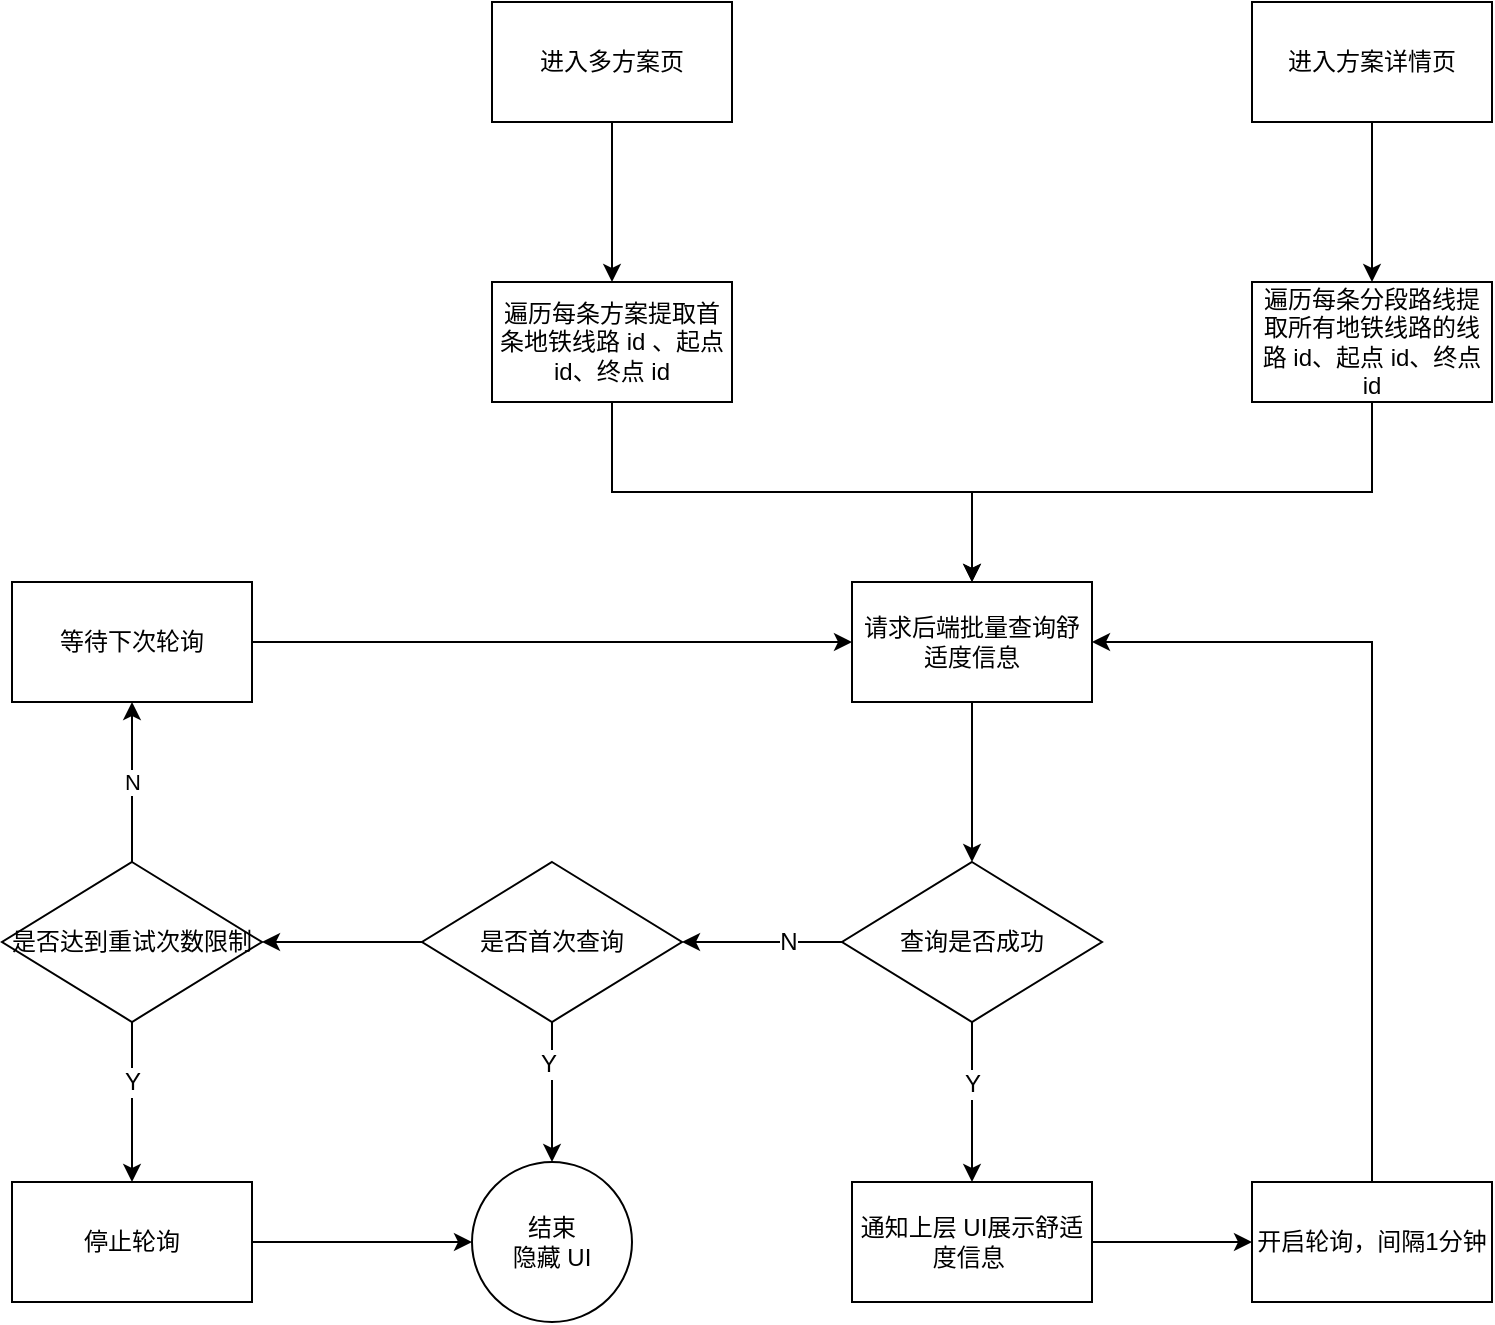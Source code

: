 <mxfile version="12.6.8" type="github">
  <diagram id="gPn4T5LWa-5Pv8imsY5v" name="Page-1">
    <mxGraphModel dx="2355" dy="692" grid="1" gridSize="10" guides="1" tooltips="1" connect="1" arrows="1" fold="1" page="1" pageScale="1" pageWidth="1169" pageHeight="827" math="0" shadow="0">
      <root>
        <mxCell id="0"/>
        <mxCell id="1" parent="0"/>
        <mxCell id="HenfjSH_k8gea2s9kb1--4" value="" style="edgeStyle=orthogonalEdgeStyle;rounded=0;orthogonalLoop=1;jettySize=auto;html=1;" edge="1" parent="1" source="HenfjSH_k8gea2s9kb1--1" target="HenfjSH_k8gea2s9kb1--3">
          <mxGeometry relative="1" as="geometry"/>
        </mxCell>
        <mxCell id="HenfjSH_k8gea2s9kb1--1" value="进入多方案页" style="rounded=0;whiteSpace=wrap;html=1;" vertex="1" parent="1">
          <mxGeometry x="170" y="60" width="120" height="60" as="geometry"/>
        </mxCell>
        <mxCell id="HenfjSH_k8gea2s9kb1--8" style="edgeStyle=orthogonalEdgeStyle;rounded=0;orthogonalLoop=1;jettySize=auto;html=1;exitX=0.5;exitY=1;exitDx=0;exitDy=0;entryX=0.5;entryY=0;entryDx=0;entryDy=0;" edge="1" parent="1" source="HenfjSH_k8gea2s9kb1--3" target="HenfjSH_k8gea2s9kb1--7">
          <mxGeometry relative="1" as="geometry"/>
        </mxCell>
        <mxCell id="HenfjSH_k8gea2s9kb1--3" value="遍历每条方案提取首条地铁线路 id 、起点 id、终点 id" style="rounded=0;whiteSpace=wrap;html=1;" vertex="1" parent="1">
          <mxGeometry x="170" y="200" width="120" height="60" as="geometry"/>
        </mxCell>
        <mxCell id="HenfjSH_k8gea2s9kb1--6" value="" style="edgeStyle=orthogonalEdgeStyle;rounded=0;orthogonalLoop=1;jettySize=auto;html=1;" edge="1" parent="1" source="HenfjSH_k8gea2s9kb1--2" target="HenfjSH_k8gea2s9kb1--5">
          <mxGeometry relative="1" as="geometry"/>
        </mxCell>
        <mxCell id="HenfjSH_k8gea2s9kb1--2" value="进入方案详情页" style="rounded=0;whiteSpace=wrap;html=1;" vertex="1" parent="1">
          <mxGeometry x="550" y="60" width="120" height="60" as="geometry"/>
        </mxCell>
        <mxCell id="HenfjSH_k8gea2s9kb1--9" style="edgeStyle=orthogonalEdgeStyle;rounded=0;orthogonalLoop=1;jettySize=auto;html=1;exitX=0.5;exitY=1;exitDx=0;exitDy=0;entryX=0.5;entryY=0;entryDx=0;entryDy=0;" edge="1" parent="1" source="HenfjSH_k8gea2s9kb1--5" target="HenfjSH_k8gea2s9kb1--7">
          <mxGeometry relative="1" as="geometry"/>
        </mxCell>
        <mxCell id="HenfjSH_k8gea2s9kb1--5" value="遍历每条分段路线提取所有地铁线路的线路 id、起点 id、终点 id" style="rounded=0;whiteSpace=wrap;html=1;" vertex="1" parent="1">
          <mxGeometry x="550" y="200" width="120" height="60" as="geometry"/>
        </mxCell>
        <mxCell id="HenfjSH_k8gea2s9kb1--11" style="edgeStyle=orthogonalEdgeStyle;rounded=0;orthogonalLoop=1;jettySize=auto;html=1;exitX=0.5;exitY=1;exitDx=0;exitDy=0;entryX=0.5;entryY=0;entryDx=0;entryDy=0;" edge="1" parent="1" source="HenfjSH_k8gea2s9kb1--7" target="HenfjSH_k8gea2s9kb1--10">
          <mxGeometry relative="1" as="geometry"/>
        </mxCell>
        <mxCell id="HenfjSH_k8gea2s9kb1--7" value="请求后端批量查询舒适度信息" style="rounded=0;whiteSpace=wrap;html=1;" vertex="1" parent="1">
          <mxGeometry x="350" y="350" width="120" height="60" as="geometry"/>
        </mxCell>
        <mxCell id="HenfjSH_k8gea2s9kb1--13" value="" style="edgeStyle=orthogonalEdgeStyle;rounded=0;orthogonalLoop=1;jettySize=auto;html=1;" edge="1" parent="1" source="HenfjSH_k8gea2s9kb1--10">
          <mxGeometry relative="1" as="geometry">
            <mxPoint x="410" y="650" as="targetPoint"/>
          </mxGeometry>
        </mxCell>
        <mxCell id="HenfjSH_k8gea2s9kb1--20" value="Y" style="text;html=1;align=center;verticalAlign=middle;resizable=0;points=[];labelBackgroundColor=#ffffff;" vertex="1" connectable="0" parent="HenfjSH_k8gea2s9kb1--13">
          <mxGeometry x="-0.225" relative="1" as="geometry">
            <mxPoint as="offset"/>
          </mxGeometry>
        </mxCell>
        <mxCell id="HenfjSH_k8gea2s9kb1--22" value="" style="edgeStyle=orthogonalEdgeStyle;rounded=0;orthogonalLoop=1;jettySize=auto;html=1;" edge="1" parent="1" source="HenfjSH_k8gea2s9kb1--10" target="HenfjSH_k8gea2s9kb1--21">
          <mxGeometry relative="1" as="geometry"/>
        </mxCell>
        <mxCell id="HenfjSH_k8gea2s9kb1--23" value="N" style="text;html=1;align=center;verticalAlign=middle;resizable=0;points=[];labelBackgroundColor=#ffffff;" vertex="1" connectable="0" parent="HenfjSH_k8gea2s9kb1--22">
          <mxGeometry x="-0.325" relative="1" as="geometry">
            <mxPoint as="offset"/>
          </mxGeometry>
        </mxCell>
        <mxCell id="HenfjSH_k8gea2s9kb1--10" value="查询是否成功" style="rhombus;whiteSpace=wrap;html=1;" vertex="1" parent="1">
          <mxGeometry x="345" y="490" width="130" height="80" as="geometry"/>
        </mxCell>
        <mxCell id="HenfjSH_k8gea2s9kb1--25" value="" style="edgeStyle=orthogonalEdgeStyle;rounded=0;orthogonalLoop=1;jettySize=auto;html=1;entryX=0.5;entryY=0;entryDx=0;entryDy=0;" edge="1" parent="1" source="HenfjSH_k8gea2s9kb1--21" target="HenfjSH_k8gea2s9kb1--27">
          <mxGeometry relative="1" as="geometry">
            <mxPoint x="200" y="650" as="targetPoint"/>
          </mxGeometry>
        </mxCell>
        <mxCell id="HenfjSH_k8gea2s9kb1--26" value="Y" style="text;html=1;align=center;verticalAlign=middle;resizable=0;points=[];labelBackgroundColor=#ffffff;" vertex="1" connectable="0" parent="HenfjSH_k8gea2s9kb1--25">
          <mxGeometry x="-0.4" y="-2" relative="1" as="geometry">
            <mxPoint as="offset"/>
          </mxGeometry>
        </mxCell>
        <mxCell id="HenfjSH_k8gea2s9kb1--32" value="" style="edgeStyle=orthogonalEdgeStyle;rounded=0;orthogonalLoop=1;jettySize=auto;html=1;" edge="1" parent="1" source="HenfjSH_k8gea2s9kb1--21" target="HenfjSH_k8gea2s9kb1--31">
          <mxGeometry relative="1" as="geometry"/>
        </mxCell>
        <mxCell id="HenfjSH_k8gea2s9kb1--21" value="是否首次查询" style="rhombus;whiteSpace=wrap;html=1;" vertex="1" parent="1">
          <mxGeometry x="135" y="490" width="130" height="80" as="geometry"/>
        </mxCell>
        <mxCell id="HenfjSH_k8gea2s9kb1--33" style="edgeStyle=orthogonalEdgeStyle;rounded=0;orthogonalLoop=1;jettySize=auto;html=1;exitX=0.5;exitY=1;exitDx=0;exitDy=0;entryX=0.5;entryY=0;entryDx=0;entryDy=0;" edge="1" parent="1" source="HenfjSH_k8gea2s9kb1--31" target="HenfjSH_k8gea2s9kb1--39">
          <mxGeometry relative="1" as="geometry"/>
        </mxCell>
        <mxCell id="HenfjSH_k8gea2s9kb1--34" value="Y" style="text;html=1;align=center;verticalAlign=middle;resizable=0;points=[];labelBackgroundColor=#ffffff;" vertex="1" connectable="0" parent="HenfjSH_k8gea2s9kb1--33">
          <mxGeometry x="-0.729" y="-1" relative="1" as="geometry">
            <mxPoint x="1" y="19" as="offset"/>
          </mxGeometry>
        </mxCell>
        <mxCell id="HenfjSH_k8gea2s9kb1--37" value="N" style="edgeStyle=orthogonalEdgeStyle;rounded=0;orthogonalLoop=1;jettySize=auto;html=1;exitX=0.5;exitY=0;exitDx=0;exitDy=0;entryX=0.5;entryY=1;entryDx=0;entryDy=0;" edge="1" parent="1" source="HenfjSH_k8gea2s9kb1--31" target="HenfjSH_k8gea2s9kb1--35">
          <mxGeometry relative="1" as="geometry"/>
        </mxCell>
        <mxCell id="HenfjSH_k8gea2s9kb1--31" value="是否达到重试次数限制" style="rhombus;whiteSpace=wrap;html=1;" vertex="1" parent="1">
          <mxGeometry x="-75" y="490" width="130" height="80" as="geometry"/>
        </mxCell>
        <mxCell id="HenfjSH_k8gea2s9kb1--17" value="" style="edgeStyle=orthogonalEdgeStyle;rounded=0;orthogonalLoop=1;jettySize=auto;html=1;" edge="1" parent="1" source="HenfjSH_k8gea2s9kb1--15" target="HenfjSH_k8gea2s9kb1--16">
          <mxGeometry relative="1" as="geometry"/>
        </mxCell>
        <mxCell id="HenfjSH_k8gea2s9kb1--15" value="通知上层 UI展示舒适度信息&amp;nbsp;" style="rounded=0;whiteSpace=wrap;html=1;" vertex="1" parent="1">
          <mxGeometry x="350" y="650" width="120" height="60" as="geometry"/>
        </mxCell>
        <mxCell id="HenfjSH_k8gea2s9kb1--18" style="edgeStyle=orthogonalEdgeStyle;rounded=0;orthogonalLoop=1;jettySize=auto;html=1;exitX=0.5;exitY=0;exitDx=0;exitDy=0;entryX=1;entryY=0.5;entryDx=0;entryDy=0;" edge="1" parent="1" source="HenfjSH_k8gea2s9kb1--16" target="HenfjSH_k8gea2s9kb1--7">
          <mxGeometry relative="1" as="geometry"/>
        </mxCell>
        <mxCell id="HenfjSH_k8gea2s9kb1--16" value="开启轮询，间隔1分钟" style="rounded=0;whiteSpace=wrap;html=1;" vertex="1" parent="1">
          <mxGeometry x="550" y="650" width="120" height="60" as="geometry"/>
        </mxCell>
        <mxCell id="HenfjSH_k8gea2s9kb1--27" value="结束&lt;br&gt;隐藏 UI" style="ellipse;whiteSpace=wrap;html=1;aspect=fixed;" vertex="1" parent="1">
          <mxGeometry x="160" y="640" width="80" height="80" as="geometry"/>
        </mxCell>
        <mxCell id="HenfjSH_k8gea2s9kb1--36" style="edgeStyle=orthogonalEdgeStyle;rounded=0;orthogonalLoop=1;jettySize=auto;html=1;entryX=0;entryY=0.5;entryDx=0;entryDy=0;" edge="1" parent="1" source="HenfjSH_k8gea2s9kb1--35" target="HenfjSH_k8gea2s9kb1--7">
          <mxGeometry relative="1" as="geometry"/>
        </mxCell>
        <mxCell id="HenfjSH_k8gea2s9kb1--35" value="等待下次轮询" style="rounded=0;whiteSpace=wrap;html=1;" vertex="1" parent="1">
          <mxGeometry x="-70" y="350" width="120" height="60" as="geometry"/>
        </mxCell>
        <mxCell id="HenfjSH_k8gea2s9kb1--40" style="edgeStyle=orthogonalEdgeStyle;rounded=0;orthogonalLoop=1;jettySize=auto;html=1;exitX=1;exitY=0.5;exitDx=0;exitDy=0;entryX=0;entryY=0.5;entryDx=0;entryDy=0;" edge="1" parent="1" source="HenfjSH_k8gea2s9kb1--39" target="HenfjSH_k8gea2s9kb1--27">
          <mxGeometry relative="1" as="geometry"/>
        </mxCell>
        <mxCell id="HenfjSH_k8gea2s9kb1--39" value="停止轮询" style="rounded=0;whiteSpace=wrap;html=1;" vertex="1" parent="1">
          <mxGeometry x="-70" y="650" width="120" height="60" as="geometry"/>
        </mxCell>
      </root>
    </mxGraphModel>
  </diagram>
</mxfile>
